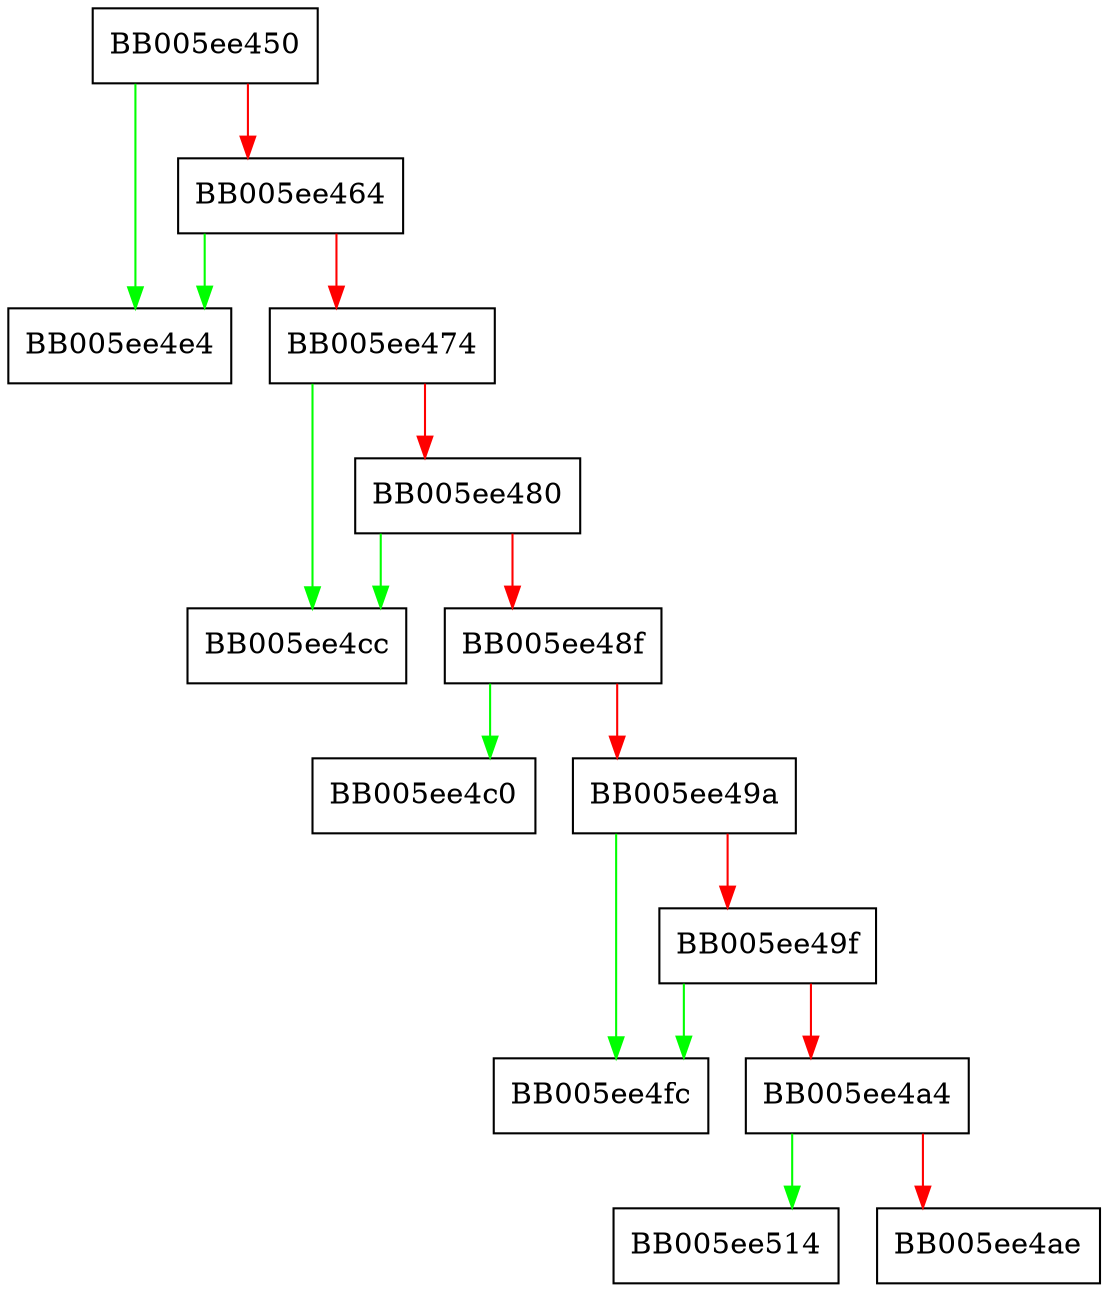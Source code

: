 digraph sh_add_to_list {
  node [shape="box"];
  graph [splines=ortho];
  BB005ee450 -> BB005ee4e4 [color="green"];
  BB005ee450 -> BB005ee464 [color="red"];
  BB005ee464 -> BB005ee4e4 [color="green"];
  BB005ee464 -> BB005ee474 [color="red"];
  BB005ee474 -> BB005ee4cc [color="green"];
  BB005ee474 -> BB005ee480 [color="red"];
  BB005ee480 -> BB005ee4cc [color="green"];
  BB005ee480 -> BB005ee48f [color="red"];
  BB005ee48f -> BB005ee4c0 [color="green"];
  BB005ee48f -> BB005ee49a [color="red"];
  BB005ee49a -> BB005ee4fc [color="green"];
  BB005ee49a -> BB005ee49f [color="red"];
  BB005ee49f -> BB005ee4fc [color="green"];
  BB005ee49f -> BB005ee4a4 [color="red"];
  BB005ee4a4 -> BB005ee514 [color="green"];
  BB005ee4a4 -> BB005ee4ae [color="red"];
}